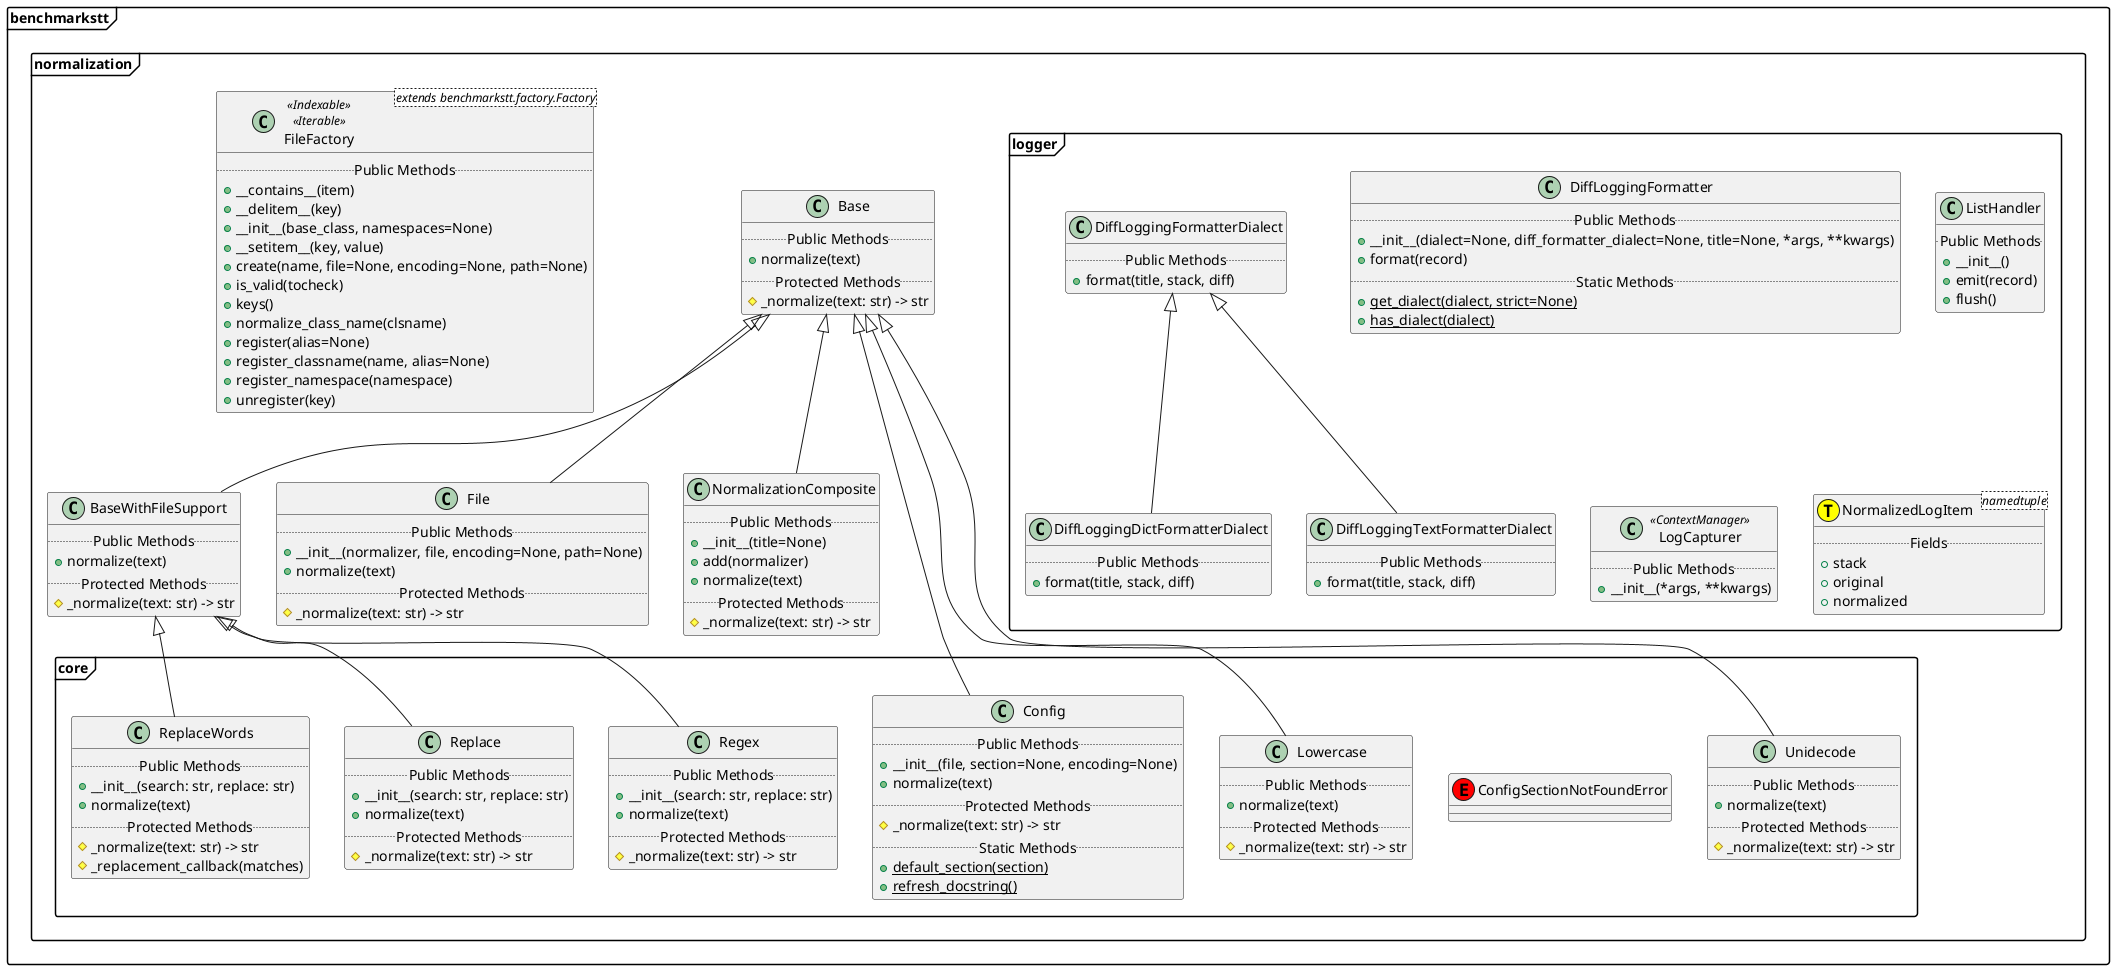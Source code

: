 @startuml

skinparam packageStyle Frame
package benchmarkstt.normalization [[https://benchmarkstt.readthedocs.io/en/latest/modules/benchmarkstt.normalization.html#]] {

	class benchmarkstt.normalization.Base   [[https://benchmarkstt.readthedocs.io/en/latest/modules/benchmarkstt.normalization.html#benchmarkstt.normalization.Base]] {
		.. Public Methods ..
		+normalize(text)
		.. Protected Methods ..
		#_normalize(text: str) -> str
	}

	class benchmarkstt.normalization.BaseWithFileSupport   [[https://benchmarkstt.readthedocs.io/en/latest/modules/benchmarkstt.normalization.html#benchmarkstt.normalization.BaseWithFileSupport]] extends benchmarkstt.normalization.Base {
		.. Public Methods ..
		+normalize(text)
		.. Protected Methods ..
		#_normalize(text: str) -> str
	}

	class benchmarkstt.normalization.File   [[https://benchmarkstt.readthedocs.io/en/latest/modules/benchmarkstt.normalization.html#benchmarkstt.normalization.File]] extends benchmarkstt.normalization.Base {
		.. Public Methods ..
		+__init__(normalizer, file, encoding=None, path=None)
		+normalize(text)
		.. Protected Methods ..
		#_normalize(text: str) -> str
	}

	class benchmarkstt.normalization.FileFactory<extends benchmarkstt.factory.Factory> << Indexable >> << Iterable >>  [[https://benchmarkstt.readthedocs.io/en/latest/modules/benchmarkstt.normalization.html#benchmarkstt.normalization.FileFactory]] {
		.. Public Methods ..
		+__contains__(item)
		+__delitem__(key)
		+__init__(base_class, namespaces=None)
		+__setitem__(key, value)
		+create(name, file=None, encoding=None, path=None)
		+is_valid(tocheck)
		+keys()
		+normalize_class_name(clsname)
		+register(alias=None)
		+register_classname(name, alias=None)
		+register_namespace(namespace)
		+unregister(key)
	}

	class benchmarkstt.normalization.NormalizationComposite   [[https://benchmarkstt.readthedocs.io/en/latest/modules/benchmarkstt.normalization.html#benchmarkstt.normalization.NormalizationComposite]] extends benchmarkstt.normalization.Base {
		.. Public Methods ..
		+__init__(title=None)
		+add(normalizer)
		+normalize(text)
		.. Protected Methods ..
		#_normalize(text: str) -> str
	}
}

package benchmarkstt.normalization.core [[https://benchmarkstt.readthedocs.io/en/latest/modules/benchmarkstt.normalization.core.html#]] {

	class benchmarkstt.normalization.core.Config   [[https://benchmarkstt.readthedocs.io/en/latest/modules/benchmarkstt.normalization.core.html#benchmarkstt.normalization.core.Config]] extends benchmarkstt.normalization.Base {
		.. Public Methods ..
		+__init__(file, section=None, encoding=None)
		+normalize(text)
		.. Protected Methods ..
		#_normalize(text: str) -> str
		.. Static Methods ..
		{static} +default_section(section)
		{static} +refresh_docstring()
	}

	class benchmarkstt.normalization.core.ConfigSectionNotFoundError  << (E,red) >> [[https://benchmarkstt.readthedocs.io/en/latest/modules/benchmarkstt.normalization.core.html#benchmarkstt.normalization.core.ConfigSectionNotFoundError]] {
	}

	class benchmarkstt.normalization.core.Lowercase   [[https://benchmarkstt.readthedocs.io/en/latest/modules/benchmarkstt.normalization.core.html#benchmarkstt.normalization.core.Lowercase]] extends benchmarkstt.normalization.Base {
		.. Public Methods ..
		+normalize(text)
		.. Protected Methods ..
		#_normalize(text: str) -> str
	}

	class benchmarkstt.normalization.core.Regex   [[https://benchmarkstt.readthedocs.io/en/latest/modules/benchmarkstt.normalization.core.html#benchmarkstt.normalization.core.Regex]] extends benchmarkstt.normalization.BaseWithFileSupport {
		.. Public Methods ..
		+__init__(search: str, replace: str)
		+normalize(text)
		.. Protected Methods ..
		#_normalize(text: str) -> str
	}

	class benchmarkstt.normalization.core.Replace   [[https://benchmarkstt.readthedocs.io/en/latest/modules/benchmarkstt.normalization.core.html#benchmarkstt.normalization.core.Replace]] extends benchmarkstt.normalization.BaseWithFileSupport {
		.. Public Methods ..
		+__init__(search: str, replace: str)
		+normalize(text)
		.. Protected Methods ..
		#_normalize(text: str) -> str
	}

	class benchmarkstt.normalization.core.ReplaceWords   [[https://benchmarkstt.readthedocs.io/en/latest/modules/benchmarkstt.normalization.core.html#benchmarkstt.normalization.core.ReplaceWords]] extends benchmarkstt.normalization.BaseWithFileSupport {
		.. Public Methods ..
		+__init__(search: str, replace: str)
		+normalize(text)
		.. Protected Methods ..
		#_normalize(text: str) -> str
		#_replacement_callback(matches)
	}

	class benchmarkstt.normalization.core.Unidecode   [[https://benchmarkstt.readthedocs.io/en/latest/modules/benchmarkstt.normalization.core.html#benchmarkstt.normalization.core.Unidecode]] extends benchmarkstt.normalization.Base {
		.. Public Methods ..
		+normalize(text)
		.. Protected Methods ..
		#_normalize(text: str) -> str
	}
}

package benchmarkstt.normalization.logger [[https://benchmarkstt.readthedocs.io/en/latest/modules/benchmarkstt.normalization.logger.html#]] {

	class benchmarkstt.normalization.logger.DiffLoggingDictFormatterDialect   [[https://benchmarkstt.readthedocs.io/en/latest/modules/benchmarkstt.normalization.logger.html#benchmarkstt.normalization.logger.DiffLoggingDictFormatterDialect]] extends benchmarkstt.normalization.logger.DiffLoggingFormatterDialect {
		.. Public Methods ..
		+format(title, stack, diff)
	}

	class benchmarkstt.normalization.logger.DiffLoggingFormatter   [[https://benchmarkstt.readthedocs.io/en/latest/modules/benchmarkstt.normalization.logger.html#benchmarkstt.normalization.logger.DiffLoggingFormatter]] {
		.. Public Methods ..
		+__init__(dialect=None, diff_formatter_dialect=None, title=None, *args, **kwargs)
		+format(record)
		.. Static Methods ..
		{static} +get_dialect(dialect, strict=None)
		{static} +has_dialect(dialect)
	}

	class benchmarkstt.normalization.logger.DiffLoggingFormatterDialect   [[https://benchmarkstt.readthedocs.io/en/latest/modules/benchmarkstt.normalization.logger.html#benchmarkstt.normalization.logger.DiffLoggingFormatterDialect]] {
		.. Public Methods ..
		+format(title, stack, diff)
	}

	class benchmarkstt.normalization.logger.DiffLoggingTextFormatterDialect   [[https://benchmarkstt.readthedocs.io/en/latest/modules/benchmarkstt.normalization.logger.html#benchmarkstt.normalization.logger.DiffLoggingTextFormatterDialect]] extends benchmarkstt.normalization.logger.DiffLoggingFormatterDialect {
		.. Public Methods ..
		+format(title, stack, diff)
	}

	class benchmarkstt.normalization.logger.ListHandler   [[https://benchmarkstt.readthedocs.io/en/latest/modules/benchmarkstt.normalization.logger.html#benchmarkstt.normalization.logger.ListHandler]] {
		.. Public Methods ..
		+__init__()
		+emit(record)
		+flush()
	}

	class benchmarkstt.normalization.logger.LogCapturer << ContextManager >>  [[https://benchmarkstt.readthedocs.io/en/latest/modules/benchmarkstt.normalization.logger.html#benchmarkstt.normalization.logger.LogCapturer]] {
		.. Public Methods ..
		+__init__(*args, **kwargs)
	}

	class benchmarkstt.normalization.logger.NormalizedLogItem<namedtuple> << (T, yellow) >> [[https://benchmarkstt.readthedocs.io/en/latest/modules/benchmarkstt.normalization.logger.html#benchmarkstt.normalization.logger.NormalizedLogItem]] {
		.. Fields ..
		+stack
		+original
		+normalized
	}
}




@enduml